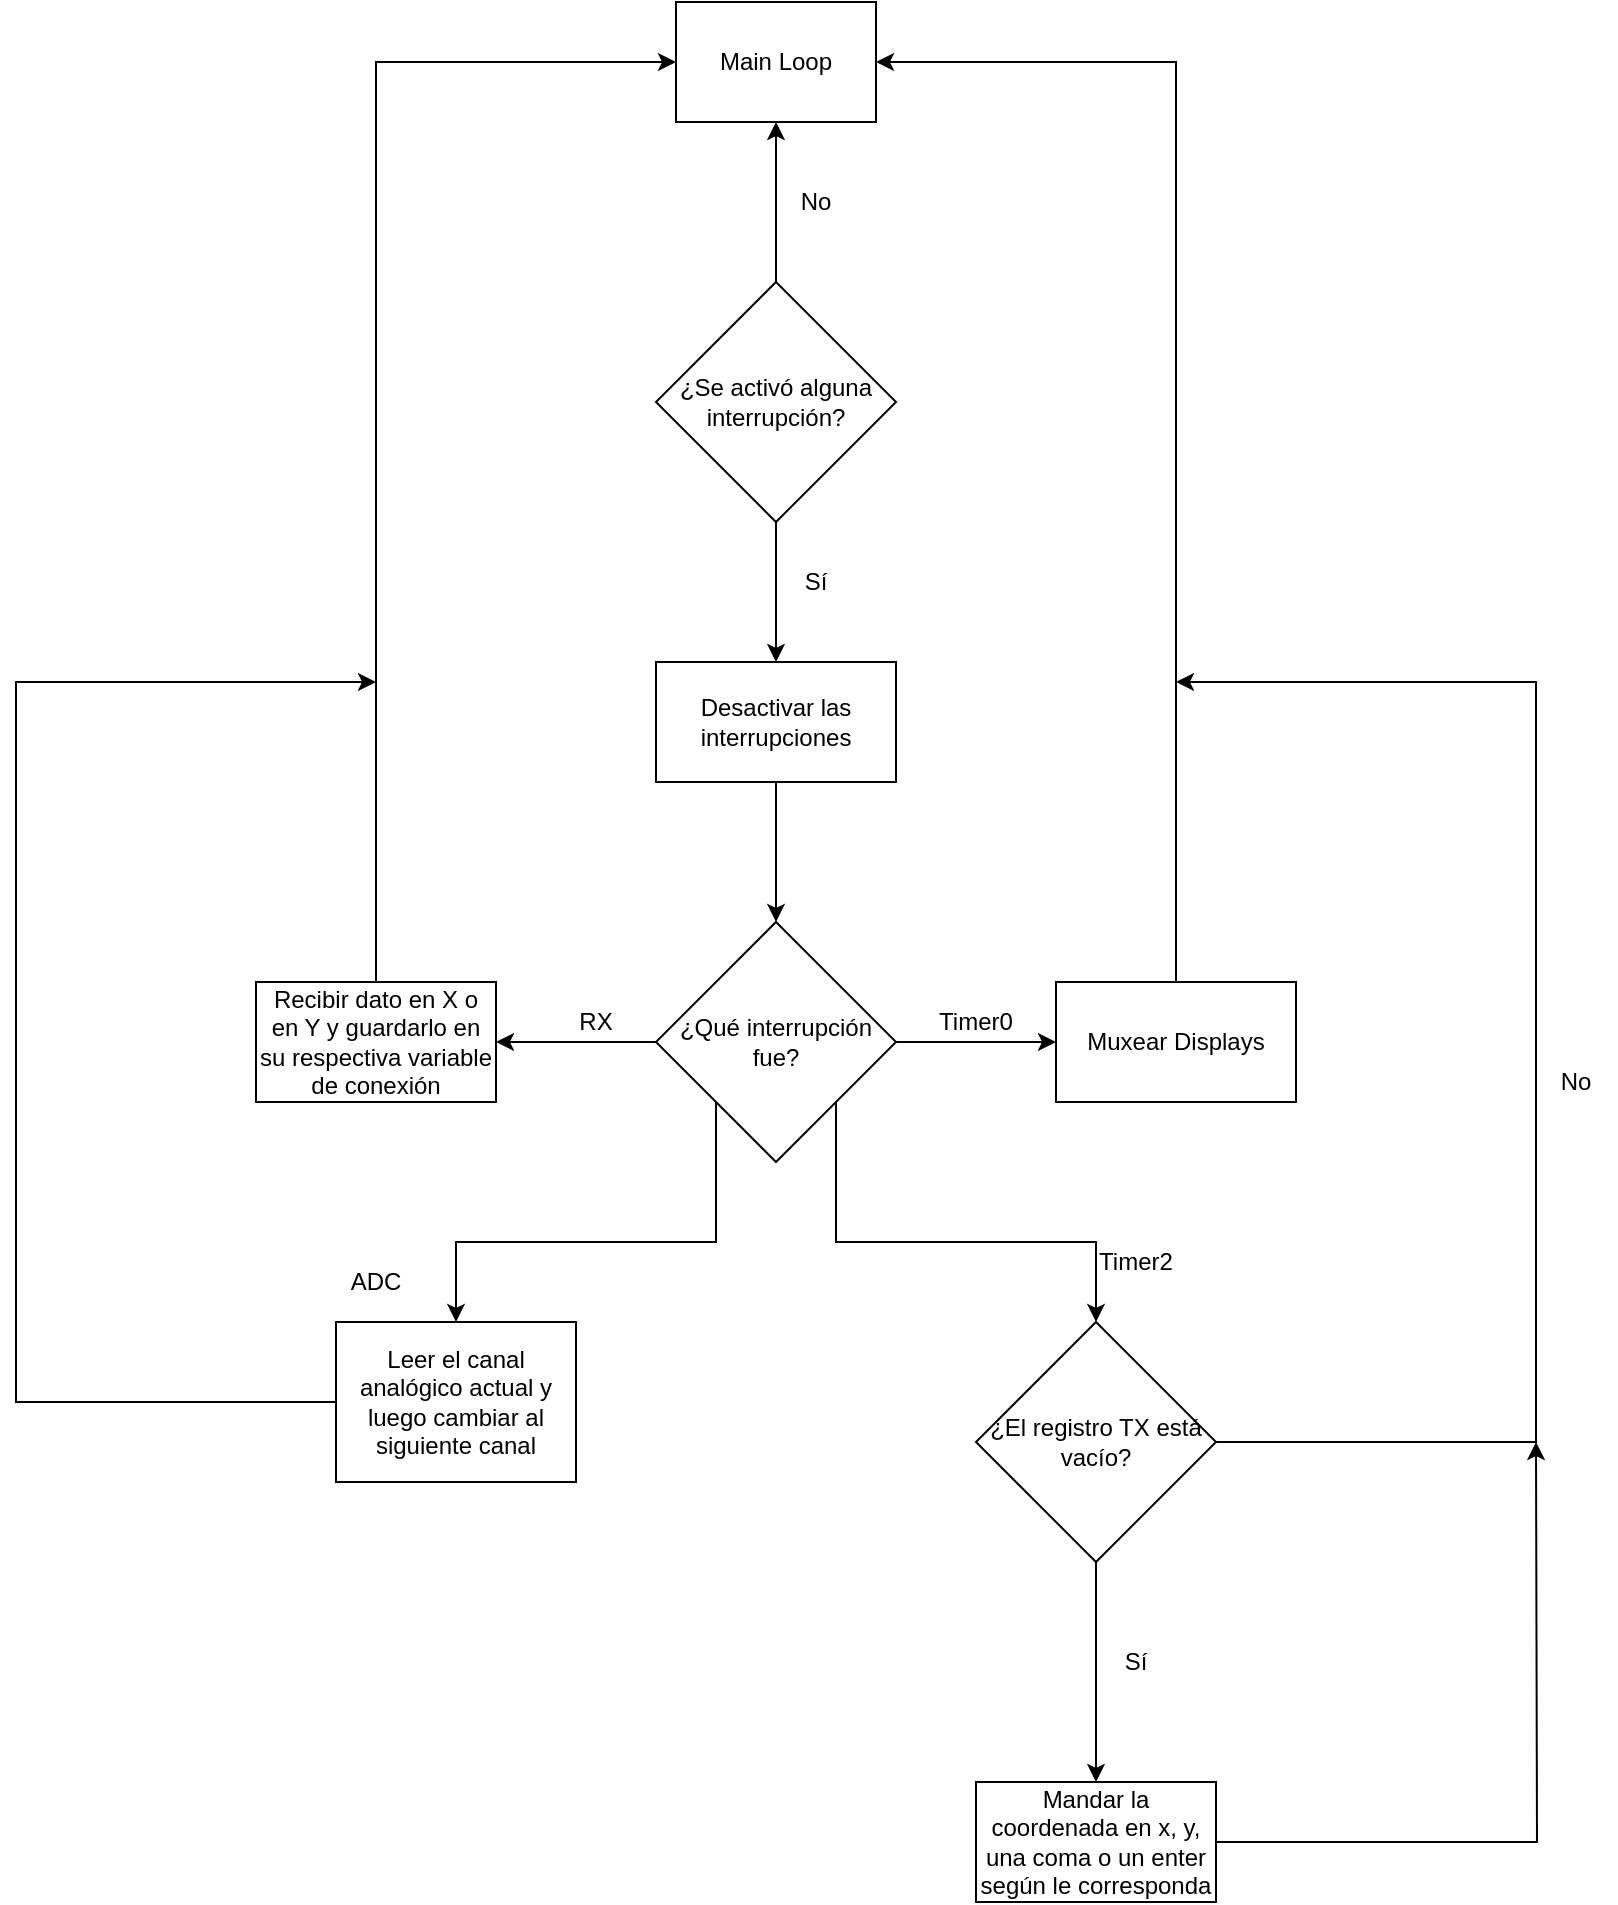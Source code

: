 <mxfile version="13.7.9" type="device" pages="4"><diagram id="LbbsZcumgrZLARfcLNhO" name="Page-1"><mxGraphModel dx="1717" dy="903" grid="1" gridSize="10" guides="1" tooltips="1" connect="1" arrows="1" fold="1" page="1" pageScale="1" pageWidth="3300" pageHeight="4681" math="0" shadow="0"><root><mxCell id="0"/><mxCell id="1" parent="0"/><mxCell id="cgYX3BNWEQwYvRGcbSXk-3" value="" style="edgeStyle=orthogonalEdgeStyle;rounded=0;orthogonalLoop=1;jettySize=auto;html=1;" parent="1" source="cgYX3BNWEQwYvRGcbSXk-1" target="cgYX3BNWEQwYvRGcbSXk-2" edge="1"><mxGeometry relative="1" as="geometry"/></mxCell><mxCell id="cgYX3BNWEQwYvRGcbSXk-6" value="" style="edgeStyle=orthogonalEdgeStyle;rounded=0;orthogonalLoop=1;jettySize=auto;html=1;" parent="1" source="cgYX3BNWEQwYvRGcbSXk-1" target="cgYX3BNWEQwYvRGcbSXk-5" edge="1"><mxGeometry relative="1" as="geometry"/></mxCell><mxCell id="cgYX3BNWEQwYvRGcbSXk-1" value="¿Se activó alguna interrupción?" style="rhombus;whiteSpace=wrap;html=1;" parent="1" vertex="1"><mxGeometry x="1200" y="680" width="120" height="120" as="geometry"/></mxCell><mxCell id="cgYX3BNWEQwYvRGcbSXk-9" value="" style="edgeStyle=orthogonalEdgeStyle;rounded=0;orthogonalLoop=1;jettySize=auto;html=1;" parent="1" source="cgYX3BNWEQwYvRGcbSXk-2" target="cgYX3BNWEQwYvRGcbSXk-8" edge="1"><mxGeometry relative="1" as="geometry"/></mxCell><mxCell id="cgYX3BNWEQwYvRGcbSXk-2" value="Desactivar las interrupciones" style="whiteSpace=wrap;html=1;" parent="1" vertex="1"><mxGeometry x="1200" y="870" width="120" height="60" as="geometry"/></mxCell><mxCell id="cgYX3BNWEQwYvRGcbSXk-4" value="Sí" style="text;html=1;strokeColor=none;fillColor=none;align=center;verticalAlign=middle;whiteSpace=wrap;rounded=0;" parent="1" vertex="1"><mxGeometry x="1260" y="820" width="40" height="20" as="geometry"/></mxCell><mxCell id="cgYX3BNWEQwYvRGcbSXk-5" value="Main Loop" style="whiteSpace=wrap;html=1;" parent="1" vertex="1"><mxGeometry x="1210" y="540" width="100" height="60" as="geometry"/></mxCell><mxCell id="cgYX3BNWEQwYvRGcbSXk-7" value="No" style="text;html=1;strokeColor=none;fillColor=none;align=center;verticalAlign=middle;whiteSpace=wrap;rounded=0;" parent="1" vertex="1"><mxGeometry x="1260" y="630" width="40" height="20" as="geometry"/></mxCell><mxCell id="cgYX3BNWEQwYvRGcbSXk-11" value="" style="edgeStyle=orthogonalEdgeStyle;rounded=0;orthogonalLoop=1;jettySize=auto;html=1;exitX=1;exitY=1;exitDx=0;exitDy=0;" parent="1" source="cgYX3BNWEQwYvRGcbSXk-8" edge="1"><mxGeometry relative="1" as="geometry"><mxPoint x="1420" y="1200" as="targetPoint"/><Array as="points"><mxPoint x="1290" y="1160"/><mxPoint x="1420" y="1160"/></Array></mxGeometry></mxCell><mxCell id="cgYX3BNWEQwYvRGcbSXk-13" value="" style="edgeStyle=orthogonalEdgeStyle;rounded=0;orthogonalLoop=1;jettySize=auto;html=1;" parent="1" source="cgYX3BNWEQwYvRGcbSXk-8" target="cgYX3BNWEQwYvRGcbSXk-12" edge="1"><mxGeometry relative="1" as="geometry"/></mxCell><mxCell id="cgYX3BNWEQwYvRGcbSXk-15" value="" style="edgeStyle=orthogonalEdgeStyle;rounded=0;orthogonalLoop=1;jettySize=auto;html=1;exitX=0;exitY=1;exitDx=0;exitDy=0;" parent="1" source="cgYX3BNWEQwYvRGcbSXk-8" target="cgYX3BNWEQwYvRGcbSXk-14" edge="1"><mxGeometry relative="1" as="geometry"><Array as="points"><mxPoint x="1230" y="1160"/><mxPoint x="1100" y="1160"/></Array></mxGeometry></mxCell><mxCell id="cgYX3BNWEQwYvRGcbSXk-17" value="" style="edgeStyle=orthogonalEdgeStyle;rounded=0;orthogonalLoop=1;jettySize=auto;html=1;" parent="1" source="cgYX3BNWEQwYvRGcbSXk-8" target="cgYX3BNWEQwYvRGcbSXk-16" edge="1"><mxGeometry relative="1" as="geometry"/></mxCell><mxCell id="cgYX3BNWEQwYvRGcbSXk-8" value="¿Qué interrupción fue?" style="rhombus;whiteSpace=wrap;html=1;" parent="1" vertex="1"><mxGeometry x="1200" y="1000" width="120" height="120" as="geometry"/></mxCell><mxCell id="A4mAnEXau8m7ukbMbHP_-3" style="edgeStyle=orthogonalEdgeStyle;rounded=0;orthogonalLoop=1;jettySize=auto;html=1;entryX=1;entryY=0.5;entryDx=0;entryDy=0;" edge="1" parent="1" source="cgYX3BNWEQwYvRGcbSXk-12" target="cgYX3BNWEQwYvRGcbSXk-5"><mxGeometry relative="1" as="geometry"><Array as="points"><mxPoint x="1460" y="570"/></Array></mxGeometry></mxCell><mxCell id="cgYX3BNWEQwYvRGcbSXk-12" value="Muxear Displays" style="whiteSpace=wrap;html=1;" parent="1" vertex="1"><mxGeometry x="1400" y="1030" width="120" height="60" as="geometry"/></mxCell><mxCell id="A4mAnEXau8m7ukbMbHP_-2" style="edgeStyle=orthogonalEdgeStyle;rounded=0;orthogonalLoop=1;jettySize=auto;html=1;" edge="1" parent="1" source="cgYX3BNWEQwYvRGcbSXk-14"><mxGeometry relative="1" as="geometry"><mxPoint x="1060" y="880" as="targetPoint"/><Array as="points"><mxPoint x="880" y="1240"/><mxPoint x="880" y="880"/></Array></mxGeometry></mxCell><mxCell id="cgYX3BNWEQwYvRGcbSXk-14" value="Leer el canal analógico actual y luego cambiar al siguiente canal" style="whiteSpace=wrap;html=1;" parent="1" vertex="1"><mxGeometry x="1040" y="1200" width="120" height="80" as="geometry"/></mxCell><mxCell id="A4mAnEXau8m7ukbMbHP_-1" style="edgeStyle=orthogonalEdgeStyle;rounded=0;orthogonalLoop=1;jettySize=auto;html=1;entryX=0;entryY=0.5;entryDx=0;entryDy=0;" edge="1" parent="1" source="cgYX3BNWEQwYvRGcbSXk-16" target="cgYX3BNWEQwYvRGcbSXk-5"><mxGeometry relative="1" as="geometry"><Array as="points"><mxPoint x="1060" y="570"/></Array></mxGeometry></mxCell><mxCell id="cgYX3BNWEQwYvRGcbSXk-16" value="Recibir dato en X o en Y y guardarlo en su respectiva variable de conexión" style="whiteSpace=wrap;html=1;" parent="1" vertex="1"><mxGeometry x="1000" y="1030" width="120" height="60" as="geometry"/></mxCell><mxCell id="cgYX3BNWEQwYvRGcbSXk-18" value="Timer2" style="text;html=1;strokeColor=none;fillColor=none;align=center;verticalAlign=middle;whiteSpace=wrap;rounded=0;" parent="1" vertex="1"><mxGeometry x="1420" y="1160" width="40" height="20" as="geometry"/></mxCell><mxCell id="A4mAnEXau8m7ukbMbHP_-4" style="edgeStyle=orthogonalEdgeStyle;rounded=0;orthogonalLoop=1;jettySize=auto;html=1;" edge="1" parent="1" source="cgYX3BNWEQwYvRGcbSXk-19"><mxGeometry relative="1" as="geometry"><mxPoint x="1460" y="880" as="targetPoint"/><Array as="points"><mxPoint x="1640" y="1260"/><mxPoint x="1640" y="880"/></Array></mxGeometry></mxCell><mxCell id="A4mAnEXau8m7ukbMbHP_-7" value="" style="edgeStyle=orthogonalEdgeStyle;rounded=0;orthogonalLoop=1;jettySize=auto;html=1;" edge="1" parent="1" source="cgYX3BNWEQwYvRGcbSXk-19" target="A4mAnEXau8m7ukbMbHP_-6"><mxGeometry relative="1" as="geometry"/></mxCell><mxCell id="cgYX3BNWEQwYvRGcbSXk-19" value="&lt;span&gt;¿El registro TX está vacío?&lt;/span&gt;" style="rhombus;whiteSpace=wrap;html=1;" parent="1" vertex="1"><mxGeometry x="1360" y="1200" width="120" height="120" as="geometry"/></mxCell><mxCell id="cgYX3BNWEQwYvRGcbSXk-20" value="Timer0" style="text;html=1;strokeColor=none;fillColor=none;align=center;verticalAlign=middle;whiteSpace=wrap;rounded=0;" parent="1" vertex="1"><mxGeometry x="1340" y="1040" width="40" height="20" as="geometry"/></mxCell><mxCell id="cgYX3BNWEQwYvRGcbSXk-21" value="RX" style="text;html=1;strokeColor=none;fillColor=none;align=center;verticalAlign=middle;whiteSpace=wrap;rounded=0;" parent="1" vertex="1"><mxGeometry x="1150" y="1040" width="40" height="20" as="geometry"/></mxCell><mxCell id="cgYX3BNWEQwYvRGcbSXk-22" value="ADC" style="text;html=1;strokeColor=none;fillColor=none;align=center;verticalAlign=middle;whiteSpace=wrap;rounded=0;" parent="1" vertex="1"><mxGeometry x="1040" y="1170" width="40" height="20" as="geometry"/></mxCell><mxCell id="A4mAnEXau8m7ukbMbHP_-5" value="No" style="text;html=1;strokeColor=none;fillColor=none;align=center;verticalAlign=middle;whiteSpace=wrap;rounded=0;" vertex="1" parent="1"><mxGeometry x="1640" y="1070" width="40" height="20" as="geometry"/></mxCell><mxCell id="A4mAnEXau8m7ukbMbHP_-9" style="edgeStyle=orthogonalEdgeStyle;rounded=0;orthogonalLoop=1;jettySize=auto;html=1;" edge="1" parent="1" source="A4mAnEXau8m7ukbMbHP_-6"><mxGeometry relative="1" as="geometry"><mxPoint x="1640.0" y="1260" as="targetPoint"/></mxGeometry></mxCell><mxCell id="A4mAnEXau8m7ukbMbHP_-6" value="Mandar la coordenada en x, y, una coma o un enter según le corresponda" style="whiteSpace=wrap;html=1;" vertex="1" parent="1"><mxGeometry x="1360" y="1430" width="120" height="60" as="geometry"/></mxCell><mxCell id="A4mAnEXau8m7ukbMbHP_-8" value="Sí" style="text;html=1;strokeColor=none;fillColor=none;align=center;verticalAlign=middle;whiteSpace=wrap;rounded=0;" vertex="1" parent="1"><mxGeometry x="1420" y="1360" width="40" height="20" as="geometry"/></mxCell></root></mxGraphModel></diagram><diagram id="BMSAEGmiuAjfwm6k7hRL" name="ADC"><mxGraphModel dx="1414" dy="744" grid="1" gridSize="10" guides="1" tooltips="1" connect="1" arrows="1" fold="1" page="1" pageScale="1" pageWidth="3300" pageHeight="4681" math="0" shadow="0"><root><mxCell id="JlqHl6U8iKg4rbPqLFvr-0"/><mxCell id="JlqHl6U8iKg4rbPqLFvr-1" parent="JlqHl6U8iKg4rbPqLFvr-0"/><mxCell id="E8iRw6nAHgTjiTIm9P1d-2" value="" style="edgeStyle=orthogonalEdgeStyle;rounded=0;orthogonalLoop=1;jettySize=auto;html=1;" edge="1" parent="JlqHl6U8iKg4rbPqLFvr-1" source="E8iRw6nAHgTjiTIm9P1d-0" target="E8iRw6nAHgTjiTIm9P1d-1"><mxGeometry relative="1" as="geometry"/></mxCell><mxCell id="E8iRw6nAHgTjiTIm9P1d-4" value="" style="edgeStyle=orthogonalEdgeStyle;rounded=0;orthogonalLoop=1;jettySize=auto;html=1;" edge="1" parent="JlqHl6U8iKg4rbPqLFvr-1" source="E8iRw6nAHgTjiTIm9P1d-0" target="E8iRw6nAHgTjiTIm9P1d-3"><mxGeometry relative="1" as="geometry"/></mxCell><mxCell id="E8iRw6nAHgTjiTIm9P1d-0" value="Valor de la bandera de multiplexación" style="strokeWidth=2;html=1;shape=mxgraph.flowchart.decision;whiteSpace=wrap;" vertex="1" parent="JlqHl6U8iKg4rbPqLFvr-1"><mxGeometry x="560" y="320" width="120" height="120" as="geometry"/></mxCell><mxCell id="E8iRw6nAHgTjiTIm9P1d-15" value="" style="edgeStyle=orthogonalEdgeStyle;rounded=0;orthogonalLoop=1;jettySize=auto;html=1;" edge="1" parent="JlqHl6U8iKg4rbPqLFvr-1" source="E8iRw6nAHgTjiTIm9P1d-1" target="E8iRw6nAHgTjiTIm9P1d-14"><mxGeometry relative="1" as="geometry"/></mxCell><mxCell id="E8iRw6nAHgTjiTIm9P1d-1" value="&lt;span&gt;Guardar el dato convertido en la variable de la coordenada en y&lt;/span&gt;" style="whiteSpace=wrap;html=1;strokeWidth=2;" vertex="1" parent="JlqHl6U8iKg4rbPqLFvr-1"><mxGeometry x="560" y="180" width="120" height="60" as="geometry"/></mxCell><mxCell id="E8iRw6nAHgTjiTIm9P1d-8" value="" style="edgeStyle=orthogonalEdgeStyle;rounded=0;orthogonalLoop=1;jettySize=auto;html=1;" edge="1" parent="JlqHl6U8iKg4rbPqLFvr-1" source="E8iRw6nAHgTjiTIm9P1d-3" target="E8iRw6nAHgTjiTIm9P1d-7"><mxGeometry relative="1" as="geometry"/></mxCell><mxCell id="E8iRw6nAHgTjiTIm9P1d-3" value="Guardar el dato convertido en la variable de la coordenada en x" style="whiteSpace=wrap;html=1;strokeWidth=2;" vertex="1" parent="JlqHl6U8iKg4rbPqLFvr-1"><mxGeometry x="560" y="520" width="120" height="60" as="geometry"/></mxCell><mxCell id="E8iRw6nAHgTjiTIm9P1d-5" value="1" style="text;html=1;strokeColor=none;fillColor=none;align=center;verticalAlign=middle;whiteSpace=wrap;rounded=0;" vertex="1" parent="JlqHl6U8iKg4rbPqLFvr-1"><mxGeometry x="620" y="270" width="40" height="20" as="geometry"/></mxCell><mxCell id="E8iRw6nAHgTjiTIm9P1d-6" value="0" style="text;html=1;strokeColor=none;fillColor=none;align=center;verticalAlign=middle;whiteSpace=wrap;rounded=0;" vertex="1" parent="JlqHl6U8iKg4rbPqLFvr-1"><mxGeometry x="620" y="470" width="40" height="20" as="geometry"/></mxCell><mxCell id="E8iRw6nAHgTjiTIm9P1d-10" value="" style="edgeStyle=orthogonalEdgeStyle;rounded=0;orthogonalLoop=1;jettySize=auto;html=1;" edge="1" parent="JlqHl6U8iKg4rbPqLFvr-1" source="E8iRw6nAHgTjiTIm9P1d-7" target="E8iRw6nAHgTjiTIm9P1d-9"><mxGeometry relative="1" as="geometry"/></mxCell><mxCell id="E8iRw6nAHgTjiTIm9P1d-7" value="Cambiar la configuración para activar el canal del eje Y" style="whiteSpace=wrap;html=1;strokeWidth=2;" vertex="1" parent="JlqHl6U8iKg4rbPqLFvr-1"><mxGeometry x="720" y="520" width="120" height="60" as="geometry"/></mxCell><mxCell id="E8iRw6nAHgTjiTIm9P1d-12" value="" style="edgeStyle=orthogonalEdgeStyle;rounded=0;orthogonalLoop=1;jettySize=auto;html=1;" edge="1" parent="JlqHl6U8iKg4rbPqLFvr-1" source="E8iRw6nAHgTjiTIm9P1d-9" target="E8iRw6nAHgTjiTIm9P1d-11"><mxGeometry relative="1" as="geometry"/></mxCell><mxCell id="E8iRw6nAHgTjiTIm9P1d-9" value="Incrementar la bandera" style="whiteSpace=wrap;html=1;strokeWidth=2;" vertex="1" parent="JlqHl6U8iKg4rbPqLFvr-1"><mxGeometry x="880" y="520" width="120" height="60" as="geometry"/></mxCell><mxCell id="E8iRw6nAHgTjiTIm9P1d-13" style="edgeStyle=orthogonalEdgeStyle;rounded=0;orthogonalLoop=1;jettySize=auto;html=1;entryX=1;entryY=0.5;entryDx=0;entryDy=0;entryPerimeter=0;" edge="1" parent="JlqHl6U8iKg4rbPqLFvr-1" source="E8iRw6nAHgTjiTIm9P1d-11" target="E8iRw6nAHgTjiTIm9P1d-0"><mxGeometry relative="1" as="geometry"/></mxCell><mxCell id="E8iRw6nAHgTjiTIm9P1d-11" value="Dar el GO para la siguiente conversión" style="whiteSpace=wrap;html=1;strokeWidth=2;" vertex="1" parent="JlqHl6U8iKg4rbPqLFvr-1"><mxGeometry x="880" y="350" width="120" height="60" as="geometry"/></mxCell><mxCell id="E8iRw6nAHgTjiTIm9P1d-17" value="" style="edgeStyle=orthogonalEdgeStyle;rounded=0;orthogonalLoop=1;jettySize=auto;html=1;" edge="1" parent="JlqHl6U8iKg4rbPqLFvr-1" source="E8iRw6nAHgTjiTIm9P1d-14" target="E8iRw6nAHgTjiTIm9P1d-16"><mxGeometry relative="1" as="geometry"/></mxCell><mxCell id="E8iRw6nAHgTjiTIm9P1d-14" value="&lt;span&gt;Cambiar la configuración para activar el canal del eje X&lt;/span&gt;" style="whiteSpace=wrap;html=1;strokeWidth=2;" vertex="1" parent="JlqHl6U8iKg4rbPqLFvr-1"><mxGeometry x="400" y="180" width="120" height="60" as="geometry"/></mxCell><mxCell id="E8iRw6nAHgTjiTIm9P1d-19" style="edgeStyle=orthogonalEdgeStyle;rounded=0;orthogonalLoop=1;jettySize=auto;html=1;entryX=0.5;entryY=0;entryDx=0;entryDy=0;" edge="1" parent="JlqHl6U8iKg4rbPqLFvr-1" source="E8iRw6nAHgTjiTIm9P1d-16" target="E8iRw6nAHgTjiTIm9P1d-18"><mxGeometry relative="1" as="geometry"/></mxCell><mxCell id="E8iRw6nAHgTjiTIm9P1d-16" value="&lt;span&gt;Reiniciar la bandera&lt;/span&gt;" style="whiteSpace=wrap;html=1;strokeWidth=2;" vertex="1" parent="JlqHl6U8iKg4rbPqLFvr-1"><mxGeometry x="240" y="180" width="120" height="60" as="geometry"/></mxCell><mxCell id="E8iRw6nAHgTjiTIm9P1d-20" style="edgeStyle=orthogonalEdgeStyle;rounded=0;orthogonalLoop=1;jettySize=auto;html=1;entryX=0;entryY=0.5;entryDx=0;entryDy=0;entryPerimeter=0;" edge="1" parent="JlqHl6U8iKg4rbPqLFvr-1" source="E8iRw6nAHgTjiTIm9P1d-18" target="E8iRw6nAHgTjiTIm9P1d-0"><mxGeometry relative="1" as="geometry"/></mxCell><mxCell id="E8iRw6nAHgTjiTIm9P1d-18" value="Dar el GO para la siguiente conversión" style="whiteSpace=wrap;html=1;strokeWidth=2;" vertex="1" parent="JlqHl6U8iKg4rbPqLFvr-1"><mxGeometry x="240" y="350" width="120" height="60" as="geometry"/></mxCell></root></mxGraphModel></diagram><diagram id="AbmdlLiXVeY4jHbmWjRu" name="RX"><mxGraphModel dx="1202" dy="632" grid="1" gridSize="10" guides="1" tooltips="1" connect="1" arrows="1" fold="1" page="1" pageScale="1" pageWidth="3300" pageHeight="4681" math="0" shadow="0"><root><mxCell id="yrHHLijq3eFTFvZbfAu8-0"/><mxCell id="yrHHLijq3eFTFvZbfAu8-1" parent="yrHHLijq3eFTFvZbfAu8-0"/><mxCell id="nYc5mgZ5Smtp0Dh47_Dq-0" value="" style="edgeStyle=orthogonalEdgeStyle;rounded=0;orthogonalLoop=1;jettySize=auto;html=1;" edge="1" parent="yrHHLijq3eFTFvZbfAu8-1" source="nYc5mgZ5Smtp0Dh47_Dq-2" target="nYc5mgZ5Smtp0Dh47_Dq-4"><mxGeometry relative="1" as="geometry"/></mxCell><mxCell id="nYc5mgZ5Smtp0Dh47_Dq-1" value="" style="edgeStyle=orthogonalEdgeStyle;rounded=0;orthogonalLoop=1;jettySize=auto;html=1;" edge="1" parent="yrHHLijq3eFTFvZbfAu8-1" source="nYc5mgZ5Smtp0Dh47_Dq-2" target="nYc5mgZ5Smtp0Dh47_Dq-6"><mxGeometry relative="1" as="geometry"/></mxCell><mxCell id="nYc5mgZ5Smtp0Dh47_Dq-2" value="Valor de la bandera de multiplexación" style="strokeWidth=2;html=1;shape=mxgraph.flowchart.decision;whiteSpace=wrap;" vertex="1" parent="yrHHLijq3eFTFvZbfAu8-1"><mxGeometry x="560" y="320" width="120" height="120" as="geometry"/></mxCell><mxCell id="nYc5mgZ5Smtp0Dh47_Dq-3" value="" style="edgeStyle=orthogonalEdgeStyle;rounded=0;orthogonalLoop=1;jettySize=auto;html=1;entryX=1;entryY=0.5;entryDx=0;entryDy=0;" edge="1" parent="yrHHLijq3eFTFvZbfAu8-1" source="nYc5mgZ5Smtp0Dh47_Dq-4" target="nYc5mgZ5Smtp0Dh47_Dq-18"><mxGeometry relative="1" as="geometry"><mxPoint x="520" y="250" as="targetPoint"/></mxGeometry></mxCell><mxCell id="nYc5mgZ5Smtp0Dh47_Dq-4" value="&lt;span&gt;Guardar el dato leído para la comunicación de la coordenada en Y&lt;/span&gt;" style="whiteSpace=wrap;html=1;strokeWidth=2;" vertex="1" parent="yrHHLijq3eFTFvZbfAu8-1"><mxGeometry x="560" y="220" width="120" height="60" as="geometry"/></mxCell><mxCell id="nYc5mgZ5Smtp0Dh47_Dq-22" style="edgeStyle=orthogonalEdgeStyle;rounded=0;orthogonalLoop=1;jettySize=auto;html=1;entryX=0;entryY=0.5;entryDx=0;entryDy=0;" edge="1" parent="yrHHLijq3eFTFvZbfAu8-1" source="nYc5mgZ5Smtp0Dh47_Dq-6" target="nYc5mgZ5Smtp0Dh47_Dq-12"><mxGeometry relative="1" as="geometry"/></mxCell><mxCell id="nYc5mgZ5Smtp0Dh47_Dq-6" value="Guardar el dato leído para la comunicación de la coordenada en X" style="whiteSpace=wrap;html=1;strokeWidth=2;" vertex="1" parent="yrHHLijq3eFTFvZbfAu8-1"><mxGeometry x="560" y="480" width="120" height="60" as="geometry"/></mxCell><mxCell id="nYc5mgZ5Smtp0Dh47_Dq-7" value="1" style="text;html=1;strokeColor=none;fillColor=none;align=center;verticalAlign=middle;whiteSpace=wrap;rounded=0;" vertex="1" parent="yrHHLijq3eFTFvZbfAu8-1"><mxGeometry x="620" y="300" width="40" height="20" as="geometry"/></mxCell><mxCell id="nYc5mgZ5Smtp0Dh47_Dq-8" value="0" style="text;html=1;strokeColor=none;fillColor=none;align=center;verticalAlign=middle;whiteSpace=wrap;rounded=0;" vertex="1" parent="yrHHLijq3eFTFvZbfAu8-1"><mxGeometry x="620" y="440" width="40" height="20" as="geometry"/></mxCell><mxCell id="nYc5mgZ5Smtp0Dh47_Dq-23" style="edgeStyle=orthogonalEdgeStyle;rounded=0;orthogonalLoop=1;jettySize=auto;html=1;entryX=1;entryY=0.5;entryDx=0;entryDy=0;entryPerimeter=0;" edge="1" parent="yrHHLijq3eFTFvZbfAu8-1" source="nYc5mgZ5Smtp0Dh47_Dq-12" target="nYc5mgZ5Smtp0Dh47_Dq-2"><mxGeometry relative="1" as="geometry"><Array as="points"><mxPoint x="780" y="380"/></Array></mxGeometry></mxCell><mxCell id="nYc5mgZ5Smtp0Dh47_Dq-12" value="Incrementar la bandera" style="whiteSpace=wrap;html=1;strokeWidth=2;" vertex="1" parent="yrHHLijq3eFTFvZbfAu8-1"><mxGeometry x="720" y="480" width="120" height="60" as="geometry"/></mxCell><mxCell id="nYc5mgZ5Smtp0Dh47_Dq-21" style="edgeStyle=orthogonalEdgeStyle;rounded=0;orthogonalLoop=1;jettySize=auto;html=1;entryX=0;entryY=0.5;entryDx=0;entryDy=0;entryPerimeter=0;" edge="1" parent="yrHHLijq3eFTFvZbfAu8-1" source="nYc5mgZ5Smtp0Dh47_Dq-18" target="nYc5mgZ5Smtp0Dh47_Dq-2"><mxGeometry relative="1" as="geometry"><Array as="points"><mxPoint x="460" y="380"/></Array></mxGeometry></mxCell><mxCell id="nYc5mgZ5Smtp0Dh47_Dq-18" value="&lt;span&gt;Reiniciar la bandera&lt;/span&gt;" style="whiteSpace=wrap;html=1;strokeWidth=2;" vertex="1" parent="yrHHLijq3eFTFvZbfAu8-1"><mxGeometry x="400" y="220" width="120" height="60" as="geometry"/></mxCell></root></mxGraphModel></diagram><diagram id="OSlylH9OmlfSP6Z9UnsG" name="Page-4"><mxGraphModel dx="1414" dy="744" grid="1" gridSize="10" guides="1" tooltips="1" connect="1" arrows="1" fold="1" page="1" pageScale="1" pageWidth="3300" pageHeight="4681" math="0" shadow="0"><root><mxCell id="rNKz04SuRPu42eklbbcl-0"/><mxCell id="rNKz04SuRPu42eklbbcl-1" parent="rNKz04SuRPu42eklbbcl-0"/><mxCell id="WwtOPZsp5nwoTNciZar3-0" value="" style="edgeStyle=orthogonalEdgeStyle;rounded=0;orthogonalLoop=1;jettySize=auto;html=1;" edge="1" parent="rNKz04SuRPu42eklbbcl-1" source="WwtOPZsp5nwoTNciZar3-2" target="WwtOPZsp5nwoTNciZar3-4"><mxGeometry relative="1" as="geometry"/></mxCell><mxCell id="WwtOPZsp5nwoTNciZar3-1" value="" style="edgeStyle=orthogonalEdgeStyle;rounded=0;orthogonalLoop=1;jettySize=auto;html=1;" edge="1" parent="rNKz04SuRPu42eklbbcl-1" source="WwtOPZsp5nwoTNciZar3-2" target="WwtOPZsp5nwoTNciZar3-6"><mxGeometry relative="1" as="geometry"/></mxCell><mxCell id="WwtOPZsp5nwoTNciZar3-2" value="Valor de la bandera de multiplexación bit 1" style="strokeWidth=2;html=1;shape=mxgraph.flowchart.decision;whiteSpace=wrap;" vertex="1" parent="rNKz04SuRPu42eklbbcl-1"><mxGeometry x="600" y="450" width="120" height="120" as="geometry"/></mxCell><mxCell id="WwtOPZsp5nwoTNciZar3-15" style="edgeStyle=orthogonalEdgeStyle;rounded=0;orthogonalLoop=1;jettySize=auto;html=1;entryX=0.5;entryY=0;entryDx=0;entryDy=0;" edge="1" parent="rNKz04SuRPu42eklbbcl-1" source="WwtOPZsp5nwoTNciZar3-4" target="WwtOPZsp5nwoTNciZar3-12"><mxGeometry relative="1" as="geometry"/></mxCell><mxCell id="WwtOPZsp5nwoTNciZar3-4" value="&lt;span&gt;Mandar un enter&lt;/span&gt;" style="whiteSpace=wrap;html=1;strokeWidth=2;" vertex="1" parent="rNKz04SuRPu42eklbbcl-1"><mxGeometry x="400" y="480" width="120" height="60" as="geometry"/></mxCell><mxCell id="WwtOPZsp5nwoTNciZar3-13" style="edgeStyle=orthogonalEdgeStyle;rounded=0;orthogonalLoop=1;jettySize=auto;html=1;entryX=0.5;entryY=0;entryDx=0;entryDy=0;" edge="1" parent="rNKz04SuRPu42eklbbcl-1" source="WwtOPZsp5nwoTNciZar3-6" target="WwtOPZsp5nwoTNciZar3-10"><mxGeometry relative="1" as="geometry"/></mxCell><mxCell id="WwtOPZsp5nwoTNciZar3-6" value="Mandar la variable leída por el ADC en Y" style="whiteSpace=wrap;html=1;strokeWidth=2;" vertex="1" parent="rNKz04SuRPu42eklbbcl-1"><mxGeometry x="800" y="480" width="120" height="60" as="geometry"/></mxCell><mxCell id="WwtOPZsp5nwoTNciZar3-7" value="1" style="text;html=1;strokeColor=none;fillColor=none;align=center;verticalAlign=middle;whiteSpace=wrap;rounded=0;" vertex="1" parent="rNKz04SuRPu42eklbbcl-1"><mxGeometry x="550" y="480" width="40" height="20" as="geometry"/></mxCell><mxCell id="WwtOPZsp5nwoTNciZar3-8" value="0" style="text;html=1;strokeColor=none;fillColor=none;align=center;verticalAlign=middle;whiteSpace=wrap;rounded=0;" vertex="1" parent="rNKz04SuRPu42eklbbcl-1"><mxGeometry x="740" y="480" width="40" height="20" as="geometry"/></mxCell><mxCell id="WwtOPZsp5nwoTNciZar3-43" style="edgeStyle=orthogonalEdgeStyle;rounded=0;orthogonalLoop=1;jettySize=auto;html=1;" edge="1" parent="rNKz04SuRPu42eklbbcl-1" source="WwtOPZsp5nwoTNciZar3-10"><mxGeometry relative="1" as="geometry"><mxPoint x="360" y="680" as="targetPoint"/><Array as="points"><mxPoint x="860" y="760"/><mxPoint x="360" y="760"/></Array></mxGeometry></mxCell><mxCell id="WwtOPZsp5nwoTNciZar3-10" value="Incrementar bit 0 de la bandera" style="whiteSpace=wrap;html=1;strokeWidth=2;" vertex="1" parent="rNKz04SuRPu42eklbbcl-1"><mxGeometry x="800" y="650" width="120" height="60" as="geometry"/></mxCell><mxCell id="WwtOPZsp5nwoTNciZar3-42" style="edgeStyle=orthogonalEdgeStyle;rounded=0;orthogonalLoop=1;jettySize=auto;html=1;entryX=0.5;entryY=0;entryDx=0;entryDy=0;" edge="1" parent="rNKz04SuRPu42eklbbcl-1" source="WwtOPZsp5nwoTNciZar3-12" target="WwtOPZsp5nwoTNciZar3-36"><mxGeometry relative="1" as="geometry"><mxPoint x="270.0" y="260" as="targetPoint"/><Array as="points"><mxPoint x="360" y="680"/><mxPoint x="360" y="260"/><mxPoint x="980" y="260"/></Array></mxGeometry></mxCell><mxCell id="WwtOPZsp5nwoTNciZar3-12" value="&lt;span&gt;Reiniciar ambos bits de la bandera&lt;/span&gt;" style="whiteSpace=wrap;html=1;strokeWidth=2;" vertex="1" parent="rNKz04SuRPu42eklbbcl-1"><mxGeometry x="400" y="650" width="120" height="60" as="geometry"/></mxCell><mxCell id="WwtOPZsp5nwoTNciZar3-23" value="" style="edgeStyle=orthogonalEdgeStyle;rounded=0;orthogonalLoop=1;jettySize=auto;html=1;" edge="1" source="WwtOPZsp5nwoTNciZar3-25" target="WwtOPZsp5nwoTNciZar3-27" parent="rNKz04SuRPu42eklbbcl-1"><mxGeometry relative="1" as="geometry"/></mxCell><mxCell id="WwtOPZsp5nwoTNciZar3-24" value="" style="edgeStyle=orthogonalEdgeStyle;rounded=0;orthogonalLoop=1;jettySize=auto;html=1;" edge="1" source="WwtOPZsp5nwoTNciZar3-25" target="WwtOPZsp5nwoTNciZar3-29" parent="rNKz04SuRPu42eklbbcl-1"><mxGeometry relative="1" as="geometry"/></mxCell><mxCell id="WwtOPZsp5nwoTNciZar3-25" value="Valor de la bandera de multiplexación bit 1" style="strokeWidth=2;html=1;shape=mxgraph.flowchart.decision;whiteSpace=wrap;" vertex="1" parent="rNKz04SuRPu42eklbbcl-1"><mxGeometry x="1240" y="450" width="120" height="120" as="geometry"/></mxCell><mxCell id="WwtOPZsp5nwoTNciZar3-26" style="edgeStyle=orthogonalEdgeStyle;rounded=0;orthogonalLoop=1;jettySize=auto;html=1;entryX=0.5;entryY=0;entryDx=0;entryDy=0;" edge="1" source="WwtOPZsp5nwoTNciZar3-27" target="WwtOPZsp5nwoTNciZar3-35" parent="rNKz04SuRPu42eklbbcl-1"><mxGeometry relative="1" as="geometry"/></mxCell><mxCell id="WwtOPZsp5nwoTNciZar3-27" value="Mandar una coma" style="whiteSpace=wrap;html=1;strokeWidth=2;" vertex="1" parent="rNKz04SuRPu42eklbbcl-1"><mxGeometry x="1040" y="480" width="120" height="60" as="geometry"/></mxCell><mxCell id="WwtOPZsp5nwoTNciZar3-28" style="edgeStyle=orthogonalEdgeStyle;rounded=0;orthogonalLoop=1;jettySize=auto;html=1;entryX=0.5;entryY=0;entryDx=0;entryDy=0;" edge="1" source="WwtOPZsp5nwoTNciZar3-29" target="WwtOPZsp5nwoTNciZar3-33" parent="rNKz04SuRPu42eklbbcl-1"><mxGeometry relative="1" as="geometry"/></mxCell><mxCell id="WwtOPZsp5nwoTNciZar3-29" value="Mandar la variable leída por el ADC en X" style="whiteSpace=wrap;html=1;strokeWidth=2;" vertex="1" parent="rNKz04SuRPu42eklbbcl-1"><mxGeometry x="1440" y="480" width="120" height="60" as="geometry"/></mxCell><mxCell id="WwtOPZsp5nwoTNciZar3-30" value="1" style="text;html=1;strokeColor=none;fillColor=none;align=center;verticalAlign=middle;whiteSpace=wrap;rounded=0;" vertex="1" parent="rNKz04SuRPu42eklbbcl-1"><mxGeometry x="1190" y="480" width="40" height="20" as="geometry"/></mxCell><mxCell id="WwtOPZsp5nwoTNciZar3-31" value="0" style="text;html=1;strokeColor=none;fillColor=none;align=center;verticalAlign=middle;whiteSpace=wrap;rounded=0;" vertex="1" parent="rNKz04SuRPu42eklbbcl-1"><mxGeometry x="1380" y="480" width="40" height="20" as="geometry"/></mxCell><mxCell id="WwtOPZsp5nwoTNciZar3-44" style="edgeStyle=orthogonalEdgeStyle;rounded=0;orthogonalLoop=1;jettySize=auto;html=1;entryX=0.5;entryY=0;entryDx=0;entryDy=0;" edge="1" parent="rNKz04SuRPu42eklbbcl-1" source="WwtOPZsp5nwoTNciZar3-33" target="WwtOPZsp5nwoTNciZar3-36"><mxGeometry relative="1" as="geometry"><mxPoint x="980" y="250" as="targetPoint"/><Array as="points"><mxPoint x="1600" y="680"/><mxPoint x="1600" y="260"/><mxPoint x="980" y="260"/></Array></mxGeometry></mxCell><mxCell id="WwtOPZsp5nwoTNciZar3-33" value="Incrementar el bit 0 de la bandera" style="whiteSpace=wrap;html=1;strokeWidth=2;" vertex="1" parent="rNKz04SuRPu42eklbbcl-1"><mxGeometry x="1440" y="650" width="120" height="60" as="geometry"/></mxCell><mxCell id="WwtOPZsp5nwoTNciZar3-45" style="edgeStyle=orthogonalEdgeStyle;rounded=0;orthogonalLoop=1;jettySize=auto;html=1;" edge="1" parent="rNKz04SuRPu42eklbbcl-1" source="WwtOPZsp5nwoTNciZar3-35"><mxGeometry relative="1" as="geometry"><mxPoint x="1600" y="680" as="targetPoint"/><Array as="points"><mxPoint x="1100" y="760"/><mxPoint x="1600" y="760"/></Array></mxGeometry></mxCell><mxCell id="WwtOPZsp5nwoTNciZar3-35" value="&lt;span&gt;Reiniciar el bit 0 de la bandera e incrementar el bit 1&lt;/span&gt;" style="whiteSpace=wrap;html=1;strokeWidth=2;" vertex="1" parent="rNKz04SuRPu42eklbbcl-1"><mxGeometry x="1040" y="650" width="120" height="60" as="geometry"/></mxCell><mxCell id="WwtOPZsp5nwoTNciZar3-37" style="edgeStyle=orthogonalEdgeStyle;rounded=0;orthogonalLoop=1;jettySize=auto;html=1;entryX=0.5;entryY=0;entryDx=0;entryDy=0;entryPerimeter=0;" edge="1" parent="rNKz04SuRPu42eklbbcl-1" source="WwtOPZsp5nwoTNciZar3-36" target="WwtOPZsp5nwoTNciZar3-2"><mxGeometry relative="1" as="geometry"/></mxCell><mxCell id="WwtOPZsp5nwoTNciZar3-38" style="edgeStyle=orthogonalEdgeStyle;rounded=0;orthogonalLoop=1;jettySize=auto;html=1;entryX=0.5;entryY=0;entryDx=0;entryDy=0;entryPerimeter=0;" edge="1" parent="rNKz04SuRPu42eklbbcl-1" source="WwtOPZsp5nwoTNciZar3-36" target="WwtOPZsp5nwoTNciZar3-25"><mxGeometry relative="1" as="geometry"/></mxCell><mxCell id="WwtOPZsp5nwoTNciZar3-36" value="&lt;span&gt;Valor de la bandera de multiplexación bit 0&lt;/span&gt;" style="rhombus;whiteSpace=wrap;html=1;" vertex="1" parent="rNKz04SuRPu42eklbbcl-1"><mxGeometry x="920" y="320" width="120" height="120" as="geometry"/></mxCell><mxCell id="WwtOPZsp5nwoTNciZar3-39" value="0" style="text;html=1;strokeColor=none;fillColor=none;align=center;verticalAlign=middle;whiteSpace=wrap;rounded=0;" vertex="1" parent="rNKz04SuRPu42eklbbcl-1"><mxGeometry x="1120" y="360" width="40" height="20" as="geometry"/></mxCell><mxCell id="WwtOPZsp5nwoTNciZar3-40" value="1" style="text;html=1;strokeColor=none;fillColor=none;align=center;verticalAlign=middle;whiteSpace=wrap;rounded=0;" vertex="1" parent="rNKz04SuRPu42eklbbcl-1"><mxGeometry x="800" y="360" width="40" height="20" as="geometry"/></mxCell></root></mxGraphModel></diagram></mxfile>